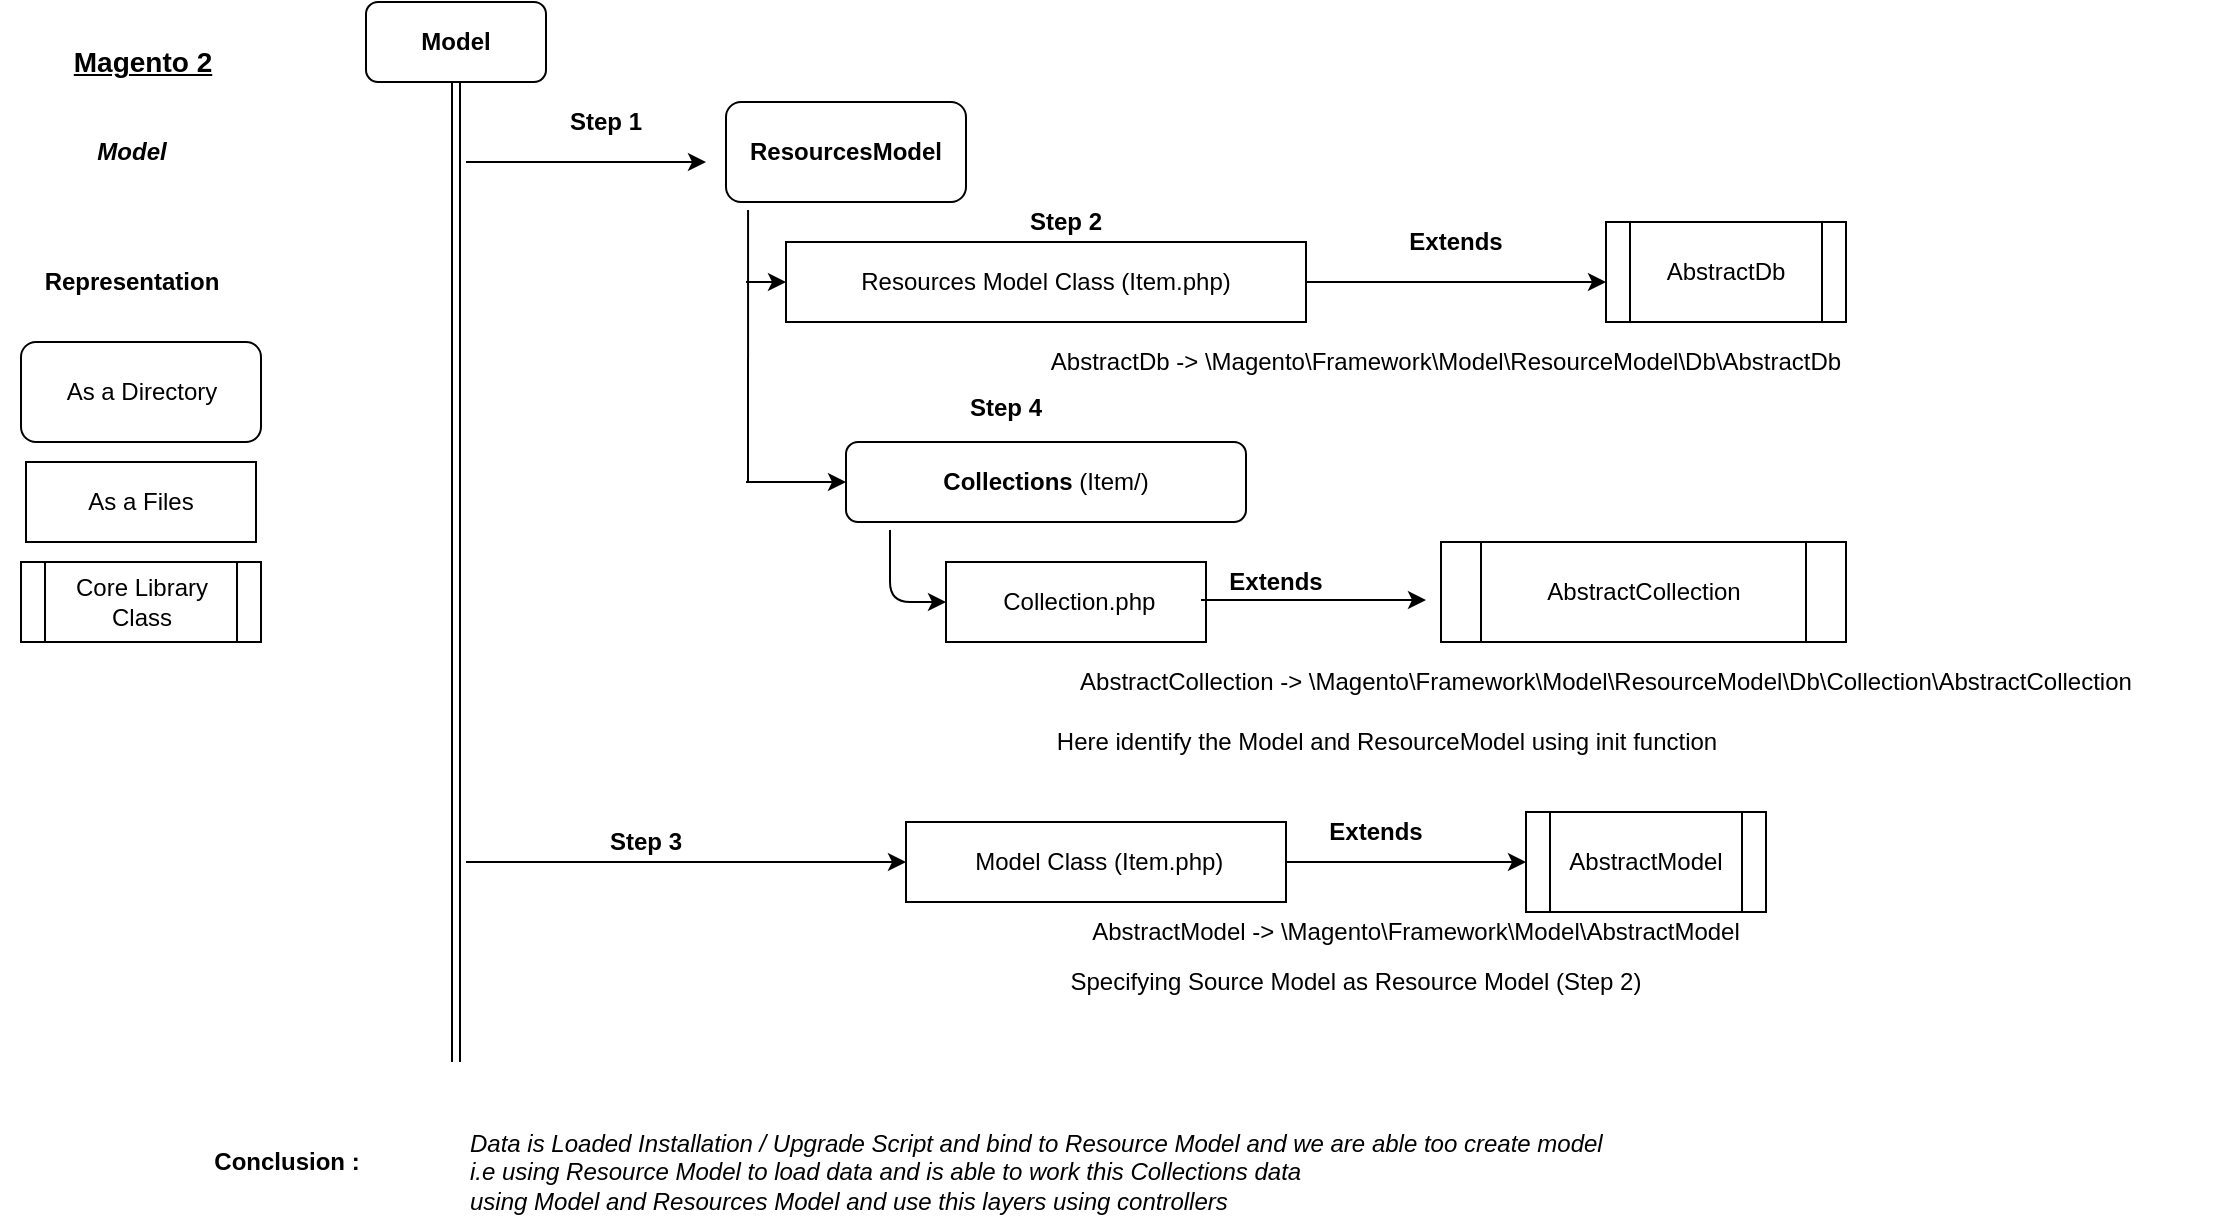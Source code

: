 <mxfile version="12.8.4" type="github">
  <diagram id="3Gwex4awZwpqN9QZlOrT" name="Page-1">
    <mxGraphModel dx="1775" dy="776" grid="1" gridSize="10" guides="1" tooltips="1" connect="1" arrows="1" fold="1" page="0" pageScale="1" pageWidth="850" pageHeight="1100" math="0" shadow="0">
      <root>
        <mxCell id="0" />
        <mxCell id="1" parent="0" />
        <mxCell id="ozoOBvcNnjLol-_-BVLn-1" value="&lt;i&gt;&lt;b&gt;Model&lt;/b&gt;&lt;/i&gt;" style="text;html=1;strokeColor=none;fillColor=none;align=center;verticalAlign=middle;whiteSpace=wrap;rounded=0;" parent="1" vertex="1">
          <mxGeometry x="-187.5" y="135" width="40" height="20" as="geometry" />
        </mxCell>
        <mxCell id="ozoOBvcNnjLol-_-BVLn-2" value="&lt;div&gt;&lt;u&gt;&lt;font style=&quot;font-size: 14px&quot;&gt;&lt;b&gt;Magento 2&lt;/b&gt;&lt;/font&gt;&lt;/u&gt;&lt;/div&gt;" style="text;html=1;align=center;verticalAlign=middle;resizable=0;points=[];autosize=1;" parent="1" vertex="1">
          <mxGeometry x="-212.5" y="90" width="100" height="20" as="geometry" />
        </mxCell>
        <mxCell id="ozoOBvcNnjLol-_-BVLn-4" value="&lt;b&gt;Model&lt;/b&gt;" style="rounded=1;whiteSpace=wrap;html=1;" parent="1" vertex="1">
          <mxGeometry x="-50" y="70" width="90" height="40" as="geometry" />
        </mxCell>
        <mxCell id="ozoOBvcNnjLol-_-BVLn-5" value="" style="shape=link;html=1;entryX=0.5;entryY=1;entryDx=0;entryDy=0;" parent="1" target="ozoOBvcNnjLol-_-BVLn-4" edge="1">
          <mxGeometry width="50" height="50" relative="1" as="geometry">
            <mxPoint x="-5" y="600" as="sourcePoint" />
            <mxPoint x="450" y="370" as="targetPoint" />
          </mxGeometry>
        </mxCell>
        <mxCell id="ozoOBvcNnjLol-_-BVLn-9" value="" style="endArrow=classic;html=1;" parent="1" edge="1">
          <mxGeometry width="50" height="50" relative="1" as="geometry">
            <mxPoint y="150" as="sourcePoint" />
            <mxPoint x="120" y="150" as="targetPoint" />
          </mxGeometry>
        </mxCell>
        <mxCell id="ozoOBvcNnjLol-_-BVLn-10" value="&lt;b&gt;Step 2&lt;br&gt;&lt;/b&gt;" style="text;html=1;strokeColor=none;fillColor=none;align=center;verticalAlign=middle;whiteSpace=wrap;rounded=0;" parent="1" vertex="1">
          <mxGeometry x="260" y="170" width="80" height="20" as="geometry" />
        </mxCell>
        <mxCell id="ozoOBvcNnjLol-_-BVLn-13" value="&lt;b&gt;ResourcesModel&lt;/b&gt;" style="rounded=1;whiteSpace=wrap;html=1;" parent="1" vertex="1">
          <mxGeometry x="130" y="120" width="120" height="50" as="geometry" />
        </mxCell>
        <mxCell id="ozoOBvcNnjLol-_-BVLn-14" style="edgeStyle=orthogonalEdgeStyle;rounded=0;orthogonalLoop=1;jettySize=auto;html=1;exitX=0.5;exitY=1;exitDx=0;exitDy=0;" parent="1" source="ozoOBvcNnjLol-_-BVLn-13" target="ozoOBvcNnjLol-_-BVLn-13" edge="1">
          <mxGeometry relative="1" as="geometry" />
        </mxCell>
        <mxCell id="ozoOBvcNnjLol-_-BVLn-17" value="&lt;b&gt;Representation&lt;/b&gt;" style="text;html=1;strokeColor=none;fillColor=none;align=center;verticalAlign=middle;whiteSpace=wrap;rounded=0;" parent="1" vertex="1">
          <mxGeometry x="-232.5" y="200" width="130" height="20" as="geometry" />
        </mxCell>
        <mxCell id="ozoOBvcNnjLol-_-BVLn-19" value="&lt;div&gt;As a Directory&lt;/div&gt;" style="rounded=1;whiteSpace=wrap;html=1;" parent="1" vertex="1">
          <mxGeometry x="-222.5" y="240" width="120" height="50" as="geometry" />
        </mxCell>
        <mxCell id="ozoOBvcNnjLol-_-BVLn-21" value="Resources Model Class (Item.php)" style="rounded=0;whiteSpace=wrap;html=1;" parent="1" vertex="1">
          <mxGeometry x="160" y="190" width="260" height="40" as="geometry" />
        </mxCell>
        <mxCell id="ozoOBvcNnjLol-_-BVLn-22" value="As a Files" style="rounded=0;whiteSpace=wrap;html=1;" parent="1" vertex="1">
          <mxGeometry x="-220" y="300" width="115" height="40" as="geometry" />
        </mxCell>
        <mxCell id="ozoOBvcNnjLol-_-BVLn-23" value="" style="endArrow=classic;html=1;exitX=1;exitY=0.5;exitDx=0;exitDy=0;" parent="1" source="ozoOBvcNnjLol-_-BVLn-21" edge="1">
          <mxGeometry width="50" height="50" relative="1" as="geometry">
            <mxPoint x="430" y="200" as="sourcePoint" />
            <mxPoint x="570" y="210" as="targetPoint" />
          </mxGeometry>
        </mxCell>
        <mxCell id="ozoOBvcNnjLol-_-BVLn-25" value="&lt;b&gt;Extends&lt;/b&gt;" style="text;html=1;strokeColor=none;fillColor=none;align=center;verticalAlign=middle;whiteSpace=wrap;rounded=0;" parent="1" vertex="1">
          <mxGeometry x="470" y="180" width="50" height="20" as="geometry" />
        </mxCell>
        <mxCell id="ozoOBvcNnjLol-_-BVLn-26" value="&lt;b&gt;Step 1&lt;br&gt;&lt;/b&gt;" style="text;html=1;strokeColor=none;fillColor=none;align=center;verticalAlign=middle;whiteSpace=wrap;rounded=0;" parent="1" vertex="1">
          <mxGeometry x="30" y="120" width="80" height="20" as="geometry" />
        </mxCell>
        <mxCell id="ozoOBvcNnjLol-_-BVLn-29" value="AbstractDb" style="shape=process;whiteSpace=wrap;html=1;backgroundOutline=1;" parent="1" vertex="1">
          <mxGeometry x="570" y="180" width="120" height="50" as="geometry" />
        </mxCell>
        <mxCell id="ozoOBvcNnjLol-_-BVLn-30" value="Core Library Class" style="shape=process;whiteSpace=wrap;html=1;backgroundOutline=1;" parent="1" vertex="1">
          <mxGeometry x="-222.5" y="350" width="120" height="40" as="geometry" />
        </mxCell>
        <mxCell id="ozoOBvcNnjLol-_-BVLn-31" value="AbstractDb -&amp;gt; \Magento\Framework\Model\ResourceModel\Db\AbstractDb" style="text;html=1;strokeColor=none;fillColor=none;align=center;verticalAlign=middle;whiteSpace=wrap;rounded=0;" parent="1" vertex="1">
          <mxGeometry x="200" y="240" width="580" height="20" as="geometry" />
        </mxCell>
        <mxCell id="D6z27ReZSQ_k1aPt0-zH-1" value="" style="endArrow=none;html=1;entryX=0.092;entryY=1.08;entryDx=0;entryDy=0;entryPerimeter=0;" edge="1" parent="1" target="ozoOBvcNnjLol-_-BVLn-13">
          <mxGeometry width="50" height="50" relative="1" as="geometry">
            <mxPoint x="141" y="310" as="sourcePoint" />
            <mxPoint x="240" y="340" as="targetPoint" />
          </mxGeometry>
        </mxCell>
        <mxCell id="D6z27ReZSQ_k1aPt0-zH-2" value="" style="endArrow=classic;html=1;entryX=0;entryY=0.5;entryDx=0;entryDy=0;" edge="1" parent="1" target="ozoOBvcNnjLol-_-BVLn-21">
          <mxGeometry width="50" height="50" relative="1" as="geometry">
            <mxPoint x="140" y="210" as="sourcePoint" />
            <mxPoint x="240" y="340" as="targetPoint" />
          </mxGeometry>
        </mxCell>
        <mxCell id="D6z27ReZSQ_k1aPt0-zH-6" value="" style="endArrow=classic;html=1;" edge="1" parent="1">
          <mxGeometry width="50" height="50" relative="1" as="geometry">
            <mxPoint x="140" y="310" as="sourcePoint" />
            <mxPoint x="190" y="310" as="targetPoint" />
          </mxGeometry>
        </mxCell>
        <mxCell id="D6z27ReZSQ_k1aPt0-zH-7" value="&lt;div&gt;&lt;b&gt;Step 4&lt;/b&gt;&lt;/div&gt;&lt;div&gt;&lt;b&gt;&lt;br&gt;&lt;/b&gt;&lt;/div&gt;" style="text;html=1;strokeColor=none;fillColor=none;align=center;verticalAlign=middle;whiteSpace=wrap;rounded=0;" vertex="1" parent="1">
          <mxGeometry x="230" y="270" width="80" height="20" as="geometry" />
        </mxCell>
        <mxCell id="D6z27ReZSQ_k1aPt0-zH-8" value="&lt;div&gt;&lt;b&gt;Collections&lt;/b&gt; (Item/)&lt;/div&gt;" style="rounded=1;whiteSpace=wrap;html=1;" vertex="1" parent="1">
          <mxGeometry x="190" y="290" width="200" height="40" as="geometry" />
        </mxCell>
        <mxCell id="D6z27ReZSQ_k1aPt0-zH-10" value="" style="endArrow=classic;html=1;" edge="1" parent="1">
          <mxGeometry width="50" height="50" relative="1" as="geometry">
            <mxPoint y="500" as="sourcePoint" />
            <mxPoint x="220" y="500" as="targetPoint" />
          </mxGeometry>
        </mxCell>
        <mxCell id="D6z27ReZSQ_k1aPt0-zH-11" value="&lt;b&gt;Step 3&lt;br&gt;&lt;/b&gt;" style="text;html=1;strokeColor=none;fillColor=none;align=center;verticalAlign=middle;whiteSpace=wrap;rounded=0;" vertex="1" parent="1">
          <mxGeometry x="50" y="480" width="80" height="20" as="geometry" />
        </mxCell>
        <mxCell id="D6z27ReZSQ_k1aPt0-zH-12" value="&amp;nbsp;Model Class (Item.php)" style="rounded=0;whiteSpace=wrap;html=1;" vertex="1" parent="1">
          <mxGeometry x="220" y="480" width="190" height="40" as="geometry" />
        </mxCell>
        <mxCell id="D6z27ReZSQ_k1aPt0-zH-13" value="AbstractModel" style="shape=process;whiteSpace=wrap;html=1;backgroundOutline=1;" vertex="1" parent="1">
          <mxGeometry x="530" y="475" width="120" height="50" as="geometry" />
        </mxCell>
        <mxCell id="D6z27ReZSQ_k1aPt0-zH-14" value="" style="endArrow=classic;html=1;exitX=1;exitY=0.5;exitDx=0;exitDy=0;" edge="1" source="D6z27ReZSQ_k1aPt0-zH-12" parent="1">
          <mxGeometry width="50" height="50" relative="1" as="geometry">
            <mxPoint x="490" y="490" as="sourcePoint" />
            <mxPoint x="530" y="500" as="targetPoint" />
          </mxGeometry>
        </mxCell>
        <mxCell id="D6z27ReZSQ_k1aPt0-zH-15" value="&lt;b&gt;Extends&lt;/b&gt;" style="text;html=1;strokeColor=none;fillColor=none;align=center;verticalAlign=middle;whiteSpace=wrap;rounded=0;" vertex="1" parent="1">
          <mxGeometry x="430" y="475" width="50" height="20" as="geometry" />
        </mxCell>
        <mxCell id="D6z27ReZSQ_k1aPt0-zH-16" value="AbstractModel -&amp;gt; \Magento\Framework\Model\AbstractModel" style="text;html=1;strokeColor=none;fillColor=none;align=center;verticalAlign=middle;whiteSpace=wrap;rounded=0;" vertex="1" parent="1">
          <mxGeometry x="260" y="525" width="430" height="20" as="geometry" />
        </mxCell>
        <mxCell id="D6z27ReZSQ_k1aPt0-zH-17" value="Specifying Source Model as Resource Model (Step 2)" style="text;html=1;strokeColor=none;fillColor=none;align=center;verticalAlign=middle;whiteSpace=wrap;rounded=0;" vertex="1" parent="1">
          <mxGeometry x="230" y="550" width="430" height="20" as="geometry" />
        </mxCell>
        <mxCell id="D6z27ReZSQ_k1aPt0-zH-18" value="" style="endArrow=classic;html=1;exitX=0.11;exitY=1.1;exitDx=0;exitDy=0;exitPerimeter=0;entryX=0;entryY=0.5;entryDx=0;entryDy=0;" edge="1" parent="1" source="D6z27ReZSQ_k1aPt0-zH-8" target="D6z27ReZSQ_k1aPt0-zH-19">
          <mxGeometry width="50" height="50" relative="1" as="geometry">
            <mxPoint x="210" y="340" as="sourcePoint" />
            <mxPoint x="210" y="420" as="targetPoint" />
            <Array as="points">
              <mxPoint x="212" y="370" />
            </Array>
          </mxGeometry>
        </mxCell>
        <mxCell id="D6z27ReZSQ_k1aPt0-zH-19" value="&amp;nbsp;Collection.php" style="rounded=0;whiteSpace=wrap;html=1;" vertex="1" parent="1">
          <mxGeometry x="240" y="350" width="130" height="40" as="geometry" />
        </mxCell>
        <mxCell id="D6z27ReZSQ_k1aPt0-zH-20" value="&lt;b&gt;Extends&lt;/b&gt;" style="text;html=1;strokeColor=none;fillColor=none;align=center;verticalAlign=middle;whiteSpace=wrap;rounded=0;" vertex="1" parent="1">
          <mxGeometry x="380" y="350" width="50" height="20" as="geometry" />
        </mxCell>
        <mxCell id="D6z27ReZSQ_k1aPt0-zH-24" value="AbstractCollection" style="shape=process;whiteSpace=wrap;html=1;backgroundOutline=1;" vertex="1" parent="1">
          <mxGeometry x="487.5" y="340" width="202.5" height="50" as="geometry" />
        </mxCell>
        <mxCell id="D6z27ReZSQ_k1aPt0-zH-25" value="" style="endArrow=classic;html=1;exitX=1;exitY=0.5;exitDx=0;exitDy=0;" edge="1" parent="1">
          <mxGeometry width="50" height="50" relative="1" as="geometry">
            <mxPoint x="367.5" y="369" as="sourcePoint" />
            <mxPoint x="480" y="369" as="targetPoint" />
          </mxGeometry>
        </mxCell>
        <mxCell id="D6z27ReZSQ_k1aPt0-zH-27" value="AbstractCollection -&amp;gt; \Magento\Framework\Model\ResourceModel\Db\Collection\AbstractCollection" style="text;html=1;strokeColor=none;fillColor=none;align=center;verticalAlign=middle;whiteSpace=wrap;rounded=0;" vertex="1" parent="1">
          <mxGeometry x="260" y="400" width="620" height="20" as="geometry" />
        </mxCell>
        <mxCell id="D6z27ReZSQ_k1aPt0-zH-33" value="Here identify the Model and ResourceModel using init function " style="text;html=1;align=center;verticalAlign=middle;resizable=0;points=[];autosize=1;" vertex="1" parent="1">
          <mxGeometry x="260" y="430" width="400" height="20" as="geometry" />
        </mxCell>
        <mxCell id="D6z27ReZSQ_k1aPt0-zH-36" value="&lt;b&gt;Conclusion : &lt;/b&gt;" style="text;html=1;align=center;verticalAlign=middle;resizable=0;points=[];autosize=1;" vertex="1" parent="1">
          <mxGeometry x="-140" y="640" width="100" height="20" as="geometry" />
        </mxCell>
        <mxCell id="D6z27ReZSQ_k1aPt0-zH-37" value="&lt;div align=&quot;left&quot;&gt;&lt;i&gt;Data is Loaded Installation / Upgrade Script and bind to Resource Model and we are able too create model &lt;br&gt;&lt;/i&gt;&lt;/div&gt;&lt;div align=&quot;left&quot;&gt;&lt;i&gt;i.e using Resource Model to load data and is able to work this Collections data&amp;nbsp; &lt;br&gt;&lt;/i&gt;&lt;/div&gt;&lt;div align=&quot;left&quot;&gt;&lt;i&gt;using Model and Resources Model and use this layers using controllers &lt;/i&gt;&lt;/div&gt;" style="text;html=1;align=left;verticalAlign=middle;resizable=0;points=[];autosize=1;" vertex="1" parent="1">
          <mxGeometry y="630" width="670" height="50" as="geometry" />
        </mxCell>
      </root>
    </mxGraphModel>
  </diagram>
</mxfile>
